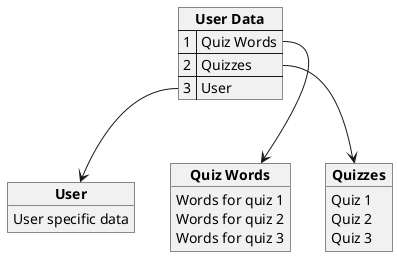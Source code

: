 @startuml
'https://plantuml.com/object-diagram

object "**User**" as User {
    User specific data
}
object "**Quiz Words**" as QuizWords {
    Words for quiz 1
    Words for quiz 2
    Words for quiz 3
}
object "**Quizzes**" as Quizzes {
    Quiz 1
    Quiz 2
    Quiz 3
}

map "**User Data**" as UserData {
    1 => Quiz Words
    2 => Quizzes
    3 => User
}


UserData::1 -down-> QuizWords
UserData::2 -down-> Quizzes
UserData::3 -down-> User

@enduml

